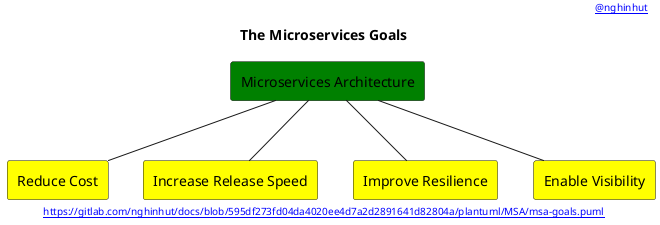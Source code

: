 @startuml
'-----START auto generated metadata please keep comment here to allow auto update-----
'-----DON'T EDIT THIS SECTION, INSTEAD RE-RUN prebuild.sh TO UPDATE-----
header [[https://www.nghinhut.dev?from=http%5C%3A%5C%2F%5C%2Fwww%5C.plantuml%5C.com%5C%2Fplantuml%5C%2Fproxy%3Ffmt%3Dsvg%5C%26src%3Dhttps%5C%3A%5C%2F%5C%2Fgitlab%5C.com%5C%2Fnghinhut%5C%2Fdocs%5C%2Fraw%5C%2F595df273fd04da4020ee4d7a2d2891641d82804a%5C%2Fplantuml%5C%2FMSA%5C%2Fmsa-goals%5C.puml%0A @nghinhut]]
footer [[http://www.plantuml.com/plantuml/proxy?fmt=svg&src=https://gitlab.com/nghinhut/docs/raw/595df273fd04da4020ee4d7a2d2891641d82804a/plantuml/MSA/msa-goals.puml https://gitlab.com/nghinhut/docs/blob/595df273fd04da4020ee4d7a2d2891641d82804a/plantuml/MSA/msa-goals.puml]]
'-----END auto generated metadata please keep comment here to allow auto update-----
title The Microservices Goals

rectangle "Microservices Architecture" as msa #green

rectangle "Reduce Cost" as goal1 #yellow
rectangle "Increase Release Speed" as goal2 #yellow
rectangle "Improve Resilience" as goal3 #yellow
rectangle "Enable Visibility" as goal4 #yellow

msa -- goal1
msa -- goal2
msa -- goal3
msa -- goal4

@enduml